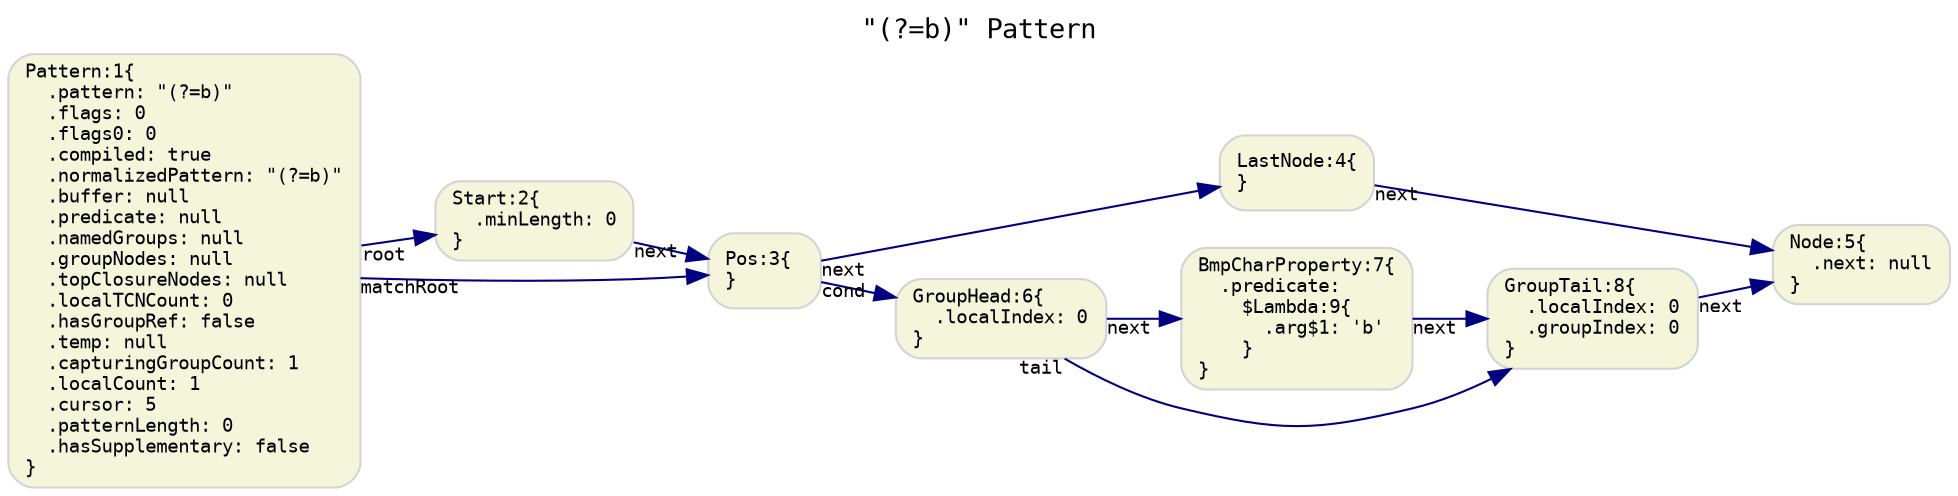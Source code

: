 digraph G {
  rankdir=LR;
  labelloc="t";
  label="\"(?=b)\" Pattern\l";
  graph [fontname="Monospace", fontsize="13"]

  // default nodes
  node [fontname="Monospace", fontsize="9", shape="box", style="rounded,filled", color="LightGray", fillcolor="Beige"]
  1[ label="Pattern:1\{\l  .pattern: \"(?=b)\"\l  .flags: 0\l  .flags0: 0\l  .compiled: true\l  .normalizedPattern: \"(?=b)\"\l  .buffer: null\l  .predicate: null\l  .namedGroups: null\l  .groupNodes: null\l  .topClosureNodes: null\l  .localTCNCount: 0\l  .hasGroupRef: false\l  .temp: null\l  .capturingGroupCount: 1\l  .localCount: 1\l  .cursor: 5\l  .patternLength: 0\l  .hasSupplementary: false\l\}\l" ]
  2[ label="Start:2\{\l  .minLength: 0\l\}\l" ]
  3[ label="Pos:3\{\l\}\l" ]
  4[ label="LastNode:4\{\l\}\l" ]
  5[ label="Node:5\{\l  .next: null\l\}\l" ]
  6[ label="GroupHead:6\{\l  .localIndex: 0\l\}\l" ]
  7[ label="BmpCharProperty:7\{\l  .predicate:\l    $Lambda:9\{\l      .arg$1: 'b'\l    \}\l\}\l" ]
  8[ label="GroupTail:8\{\l  .localIndex: 0\l  .groupIndex: 0\l\}\l" ]

  // default edges
  edge [fontname="Monospace", fontsize="9", color="Navy"]
  4 -> 5 [ label="",  taillabel="next" ]
  3 -> 4 [ label="",  taillabel="next" ]
  8 -> 5 [ label="",  taillabel="next" ]
  7 -> 8 [ label="",  taillabel="next" ]
  6 -> 7 [ label="",  taillabel="next" ]
  6 -> 8 [ label="",  taillabel="tail" ]
  3 -> 6 [ label="",  taillabel="cond" ]
  2 -> 3 [ label="",  taillabel="next" ]
  1 -> 2 [ label="",  taillabel="root" ]
  1 -> 3 [ label="",  taillabel="matchRoot" ]
}
